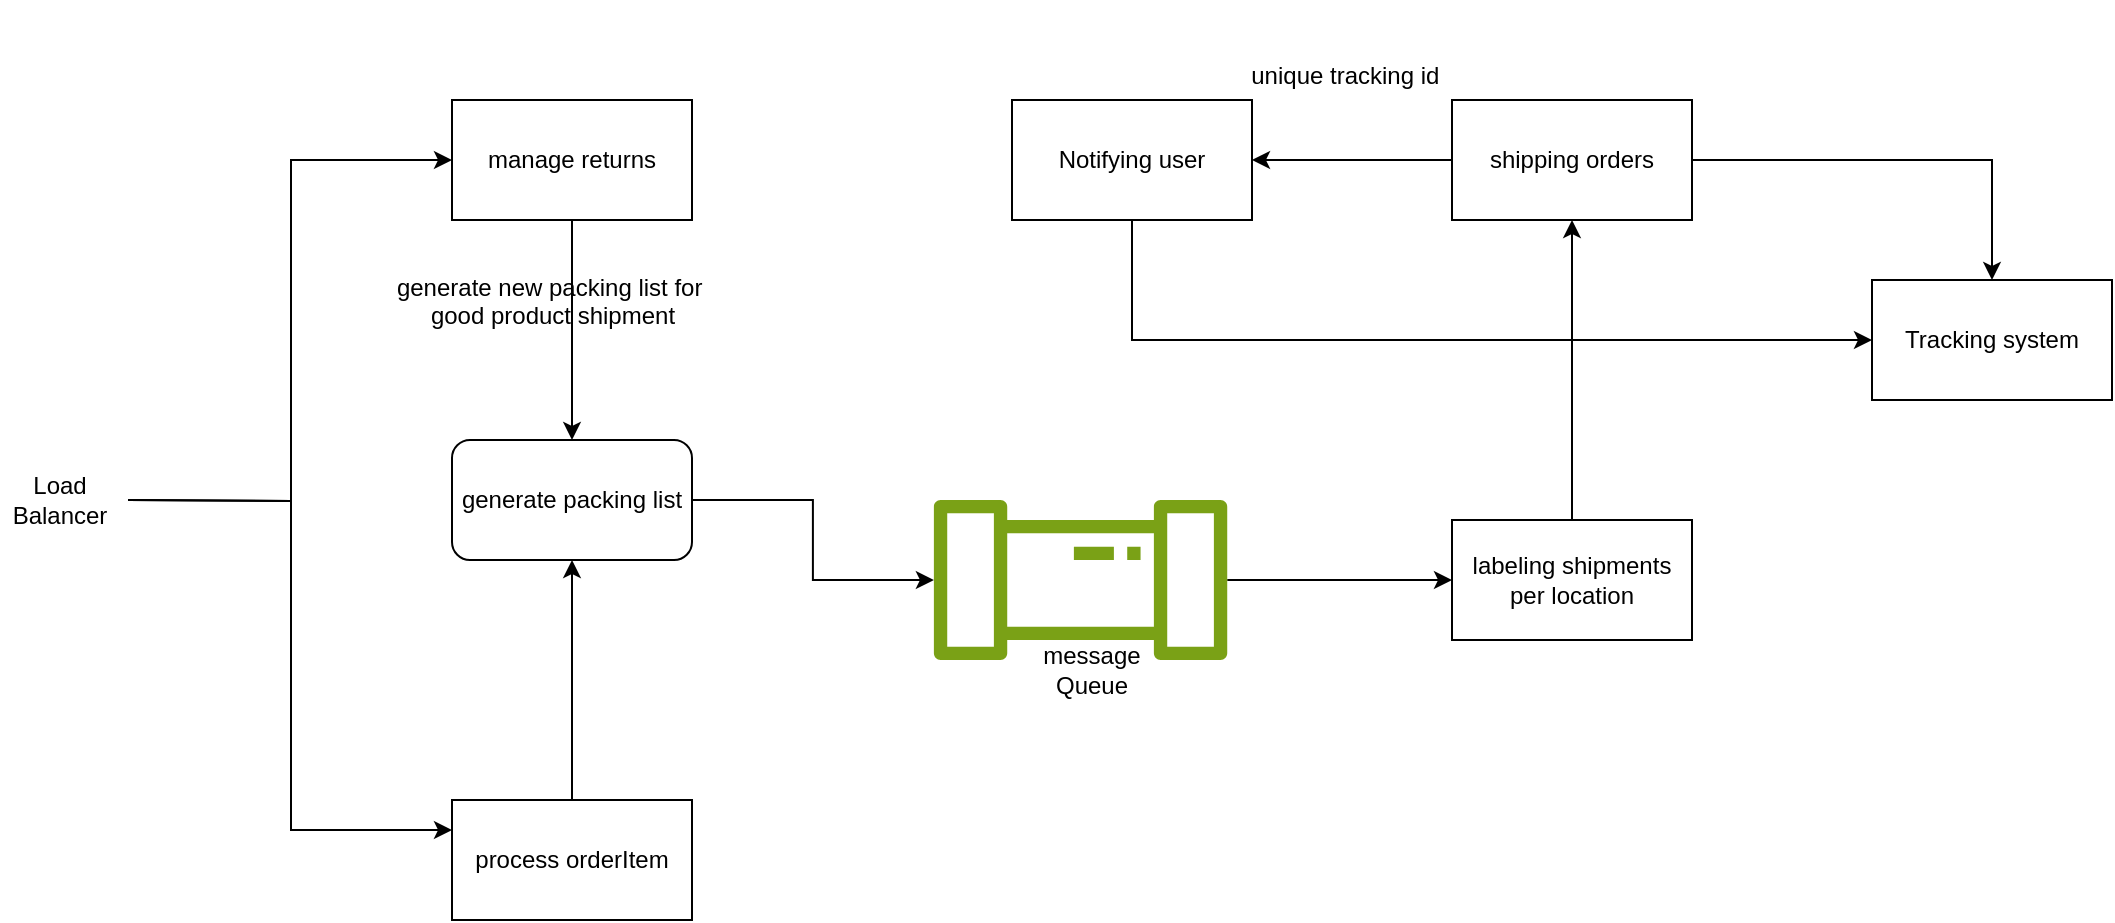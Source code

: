 <mxfile>
    <diagram id="C5RBs43oDa-KdzZeNtuy" name="Page-1">
        <mxGraphModel dx="948" dy="413" grid="1" gridSize="10" guides="1" tooltips="1" connect="1" arrows="1" fold="1" page="1" pageScale="1" pageWidth="827" pageHeight="1169" math="0" shadow="0">
            <root>
                <mxCell id="WIyWlLk6GJQsqaUBKTNV-0"/>
                <mxCell id="WIyWlLk6GJQsqaUBKTNV-1" parent="WIyWlLk6GJQsqaUBKTNV-0"/>
                <mxCell id="MYcsY9ZzH5rtcqgnlL-w-8" value="" style="edgeStyle=orthogonalEdgeStyle;rounded=0;orthogonalLoop=1;jettySize=auto;html=1;" parent="WIyWlLk6GJQsqaUBKTNV-1" source="MYcsY9ZzH5rtcqgnlL-w-1" target="MYcsY9ZzH5rtcqgnlL-w-7" edge="1">
                    <mxGeometry relative="1" as="geometry"/>
                </mxCell>
                <mxCell id="MYcsY9ZzH5rtcqgnlL-w-1" value="process orderItem" style="rounded=0;whiteSpace=wrap;html=1;" parent="WIyWlLk6GJQsqaUBKTNV-1" vertex="1">
                    <mxGeometry x="230" y="540" width="120" height="60" as="geometry"/>
                </mxCell>
                <mxCell id="MYcsY9ZzH5rtcqgnlL-w-18" style="edgeStyle=orthogonalEdgeStyle;rounded=0;orthogonalLoop=1;jettySize=auto;html=1;entryX=0;entryY=0.5;entryDx=0;entryDy=0;" parent="WIyWlLk6GJQsqaUBKTNV-1" target="MYcsY9ZzH5rtcqgnlL-w-5" edge="1">
                    <mxGeometry relative="1" as="geometry">
                        <mxPoint x="68.005" y="390" as="sourcePoint"/>
                    </mxGeometry>
                </mxCell>
                <mxCell id="MYcsY9ZzH5rtcqgnlL-w-19" style="edgeStyle=orthogonalEdgeStyle;rounded=0;orthogonalLoop=1;jettySize=auto;html=1;entryX=0;entryY=0.25;entryDx=0;entryDy=0;" parent="WIyWlLk6GJQsqaUBKTNV-1" target="MYcsY9ZzH5rtcqgnlL-w-1" edge="1">
                    <mxGeometry relative="1" as="geometry">
                        <mxPoint x="68.005" y="390" as="sourcePoint"/>
                    </mxGeometry>
                </mxCell>
                <mxCell id="MYcsY9ZzH5rtcqgnlL-w-11" value="" style="edgeStyle=orthogonalEdgeStyle;rounded=0;orthogonalLoop=1;jettySize=auto;html=1;" parent="WIyWlLk6GJQsqaUBKTNV-1" source="MYcsY9ZzH5rtcqgnlL-w-5" target="MYcsY9ZzH5rtcqgnlL-w-7" edge="1">
                    <mxGeometry relative="1" as="geometry"/>
                </mxCell>
                <mxCell id="MYcsY9ZzH5rtcqgnlL-w-5" value="manage returns" style="rounded=0;whiteSpace=wrap;html=1;" parent="WIyWlLk6GJQsqaUBKTNV-1" vertex="1">
                    <mxGeometry x="230" y="190" width="120" height="60" as="geometry"/>
                </mxCell>
                <mxCell id="MYcsY9ZzH5rtcqgnlL-w-17" style="edgeStyle=orthogonalEdgeStyle;rounded=0;orthogonalLoop=1;jettySize=auto;html=1;" parent="WIyWlLk6GJQsqaUBKTNV-1" source="MYcsY9ZzH5rtcqgnlL-w-7" target="MYcsY9ZzH5rtcqgnlL-w-9" edge="1">
                    <mxGeometry relative="1" as="geometry"/>
                </mxCell>
                <mxCell id="MYcsY9ZzH5rtcqgnlL-w-7" value="generate packing list" style="rounded=1;whiteSpace=wrap;html=1;" parent="WIyWlLk6GJQsqaUBKTNV-1" vertex="1">
                    <mxGeometry x="230" y="360" width="120" height="60" as="geometry"/>
                </mxCell>
                <mxCell id="MYcsY9ZzH5rtcqgnlL-w-34" style="edgeStyle=orthogonalEdgeStyle;rounded=0;orthogonalLoop=1;jettySize=auto;html=1;entryX=0;entryY=0.5;entryDx=0;entryDy=0;" parent="WIyWlLk6GJQsqaUBKTNV-1" source="MYcsY9ZzH5rtcqgnlL-w-9" target="MYcsY9ZzH5rtcqgnlL-w-21" edge="1">
                    <mxGeometry relative="1" as="geometry"/>
                </mxCell>
                <mxCell id="MYcsY9ZzH5rtcqgnlL-w-9" value="" style="sketch=0;outlineConnect=0;fontColor=#232F3E;gradientColor=none;fillColor=#7AA116;strokeColor=none;dashed=0;verticalLabelPosition=bottom;verticalAlign=top;align=center;html=1;fontSize=12;fontStyle=0;aspect=fixed;pointerEvents=1;shape=mxgraph.aws4.iot_analytics_pipeline;" parent="WIyWlLk6GJQsqaUBKTNV-1" vertex="1">
                    <mxGeometry x="470" y="390" width="148.56" height="80" as="geometry"/>
                </mxCell>
                <mxCell id="MYcsY9ZzH5rtcqgnlL-w-10" value="message Queue" style="text;html=1;align=center;verticalAlign=middle;whiteSpace=wrap;rounded=0;" parent="WIyWlLk6GJQsqaUBKTNV-1" vertex="1">
                    <mxGeometry x="520" y="460" width="60" height="30" as="geometry"/>
                </mxCell>
                <mxCell id="MYcsY9ZzH5rtcqgnlL-w-16" value="generate new packing list for&amp;nbsp;&lt;div&gt;good product shipment&lt;/div&gt;&lt;div&gt;&lt;br&gt;&lt;/div&gt;&lt;div&gt;&lt;br&gt;&lt;/div&gt;" style="text;html=1;align=center;verticalAlign=middle;resizable=0;points=[];autosize=1;strokeColor=none;fillColor=none;" parent="WIyWlLk6GJQsqaUBKTNV-1" vertex="1">
                    <mxGeometry x="190" y="270" width="180" height="70" as="geometry"/>
                </mxCell>
                <mxCell id="MYcsY9ZzH5rtcqgnlL-w-20" value="Load Balancer" style="text;html=1;align=center;verticalAlign=middle;whiteSpace=wrap;rounded=0;" parent="WIyWlLk6GJQsqaUBKTNV-1" vertex="1">
                    <mxGeometry x="4" y="375" width="60" height="30" as="geometry"/>
                </mxCell>
                <mxCell id="MYcsY9ZzH5rtcqgnlL-w-28" style="edgeStyle=orthogonalEdgeStyle;rounded=0;orthogonalLoop=1;jettySize=auto;html=1;" parent="WIyWlLk6GJQsqaUBKTNV-1" source="MYcsY9ZzH5rtcqgnlL-w-21" target="MYcsY9ZzH5rtcqgnlL-w-22" edge="1">
                    <mxGeometry relative="1" as="geometry"/>
                </mxCell>
                <mxCell id="MYcsY9ZzH5rtcqgnlL-w-21" value="labeling shipments&lt;div&gt;per location&lt;/div&gt;" style="rounded=0;whiteSpace=wrap;html=1;" parent="WIyWlLk6GJQsqaUBKTNV-1" vertex="1">
                    <mxGeometry x="730" y="400" width="120" height="60" as="geometry"/>
                </mxCell>
                <mxCell id="MYcsY9ZzH5rtcqgnlL-w-24" value="" style="edgeStyle=orthogonalEdgeStyle;rounded=0;orthogonalLoop=1;jettySize=auto;html=1;" parent="WIyWlLk6GJQsqaUBKTNV-1" source="MYcsY9ZzH5rtcqgnlL-w-22" target="MYcsY9ZzH5rtcqgnlL-w-23" edge="1">
                    <mxGeometry relative="1" as="geometry"/>
                </mxCell>
                <mxCell id="MYcsY9ZzH5rtcqgnlL-w-33" style="edgeStyle=orthogonalEdgeStyle;rounded=0;orthogonalLoop=1;jettySize=auto;html=1;entryX=1;entryY=0.5;entryDx=0;entryDy=0;" parent="WIyWlLk6GJQsqaUBKTNV-1" source="MYcsY9ZzH5rtcqgnlL-w-22" target="MYcsY9ZzH5rtcqgnlL-w-29" edge="1">
                    <mxGeometry relative="1" as="geometry"/>
                </mxCell>
                <mxCell id="MYcsY9ZzH5rtcqgnlL-w-22" value="shipping orders" style="rounded=0;whiteSpace=wrap;html=1;" parent="WIyWlLk6GJQsqaUBKTNV-1" vertex="1">
                    <mxGeometry x="730" y="190" width="120" height="60" as="geometry"/>
                </mxCell>
                <mxCell id="MYcsY9ZzH5rtcqgnlL-w-23" value="Tracking system" style="whiteSpace=wrap;html=1;rounded=0;" parent="WIyWlLk6GJQsqaUBKTNV-1" vertex="1">
                    <mxGeometry x="940" y="280" width="120" height="60" as="geometry"/>
                </mxCell>
                <mxCell id="MYcsY9ZzH5rtcqgnlL-w-38" style="edgeStyle=orthogonalEdgeStyle;rounded=0;orthogonalLoop=1;jettySize=auto;html=1;entryX=0;entryY=0.5;entryDx=0;entryDy=0;" parent="WIyWlLk6GJQsqaUBKTNV-1" source="MYcsY9ZzH5rtcqgnlL-w-29" target="MYcsY9ZzH5rtcqgnlL-w-23" edge="1">
                    <mxGeometry relative="1" as="geometry">
                        <Array as="points">
                            <mxPoint x="570" y="310"/>
                        </Array>
                    </mxGeometry>
                </mxCell>
                <mxCell id="MYcsY9ZzH5rtcqgnlL-w-29" value="Notifying user" style="whiteSpace=wrap;html=1;rounded=0;" parent="WIyWlLk6GJQsqaUBKTNV-1" vertex="1">
                    <mxGeometry x="510" y="190" width="120" height="60" as="geometry"/>
                </mxCell>
                <mxCell id="MYcsY9ZzH5rtcqgnlL-w-36" value="&amp;nbsp;unique tracking id" style="text;html=1;align=center;verticalAlign=middle;whiteSpace=wrap;rounded=0;" parent="WIyWlLk6GJQsqaUBKTNV-1" vertex="1">
                    <mxGeometry x="570" y="140" width="210" height="75" as="geometry"/>
                </mxCell>
            </root>
        </mxGraphModel>
    </diagram>
</mxfile>